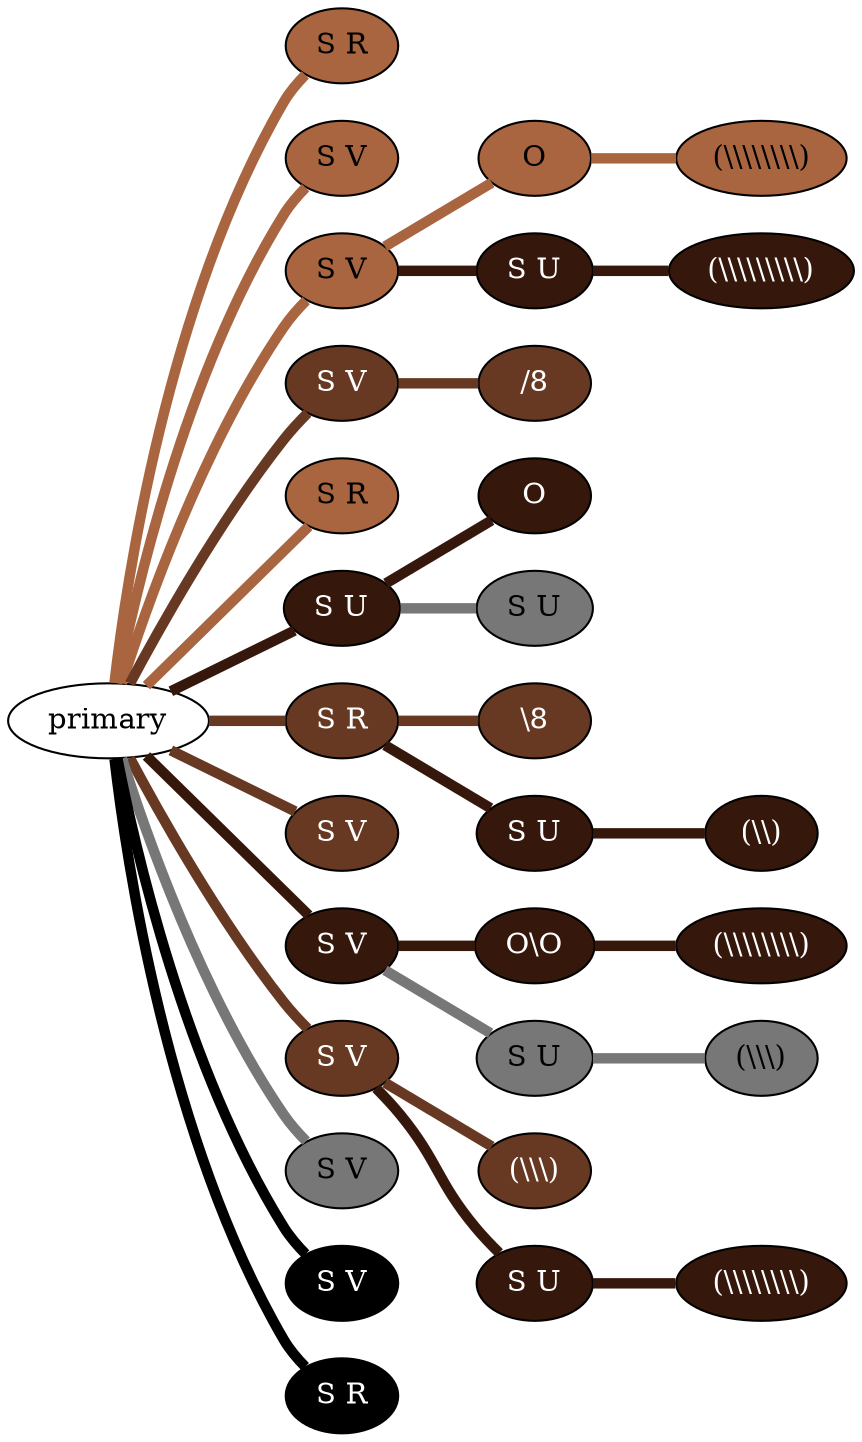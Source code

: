 graph {
 graph [rankdir=LR]
"1" [qtype="pendant_node", pendant_colors="#A86540", pendant_ply="S", pendant_attach="R", pendant_length="0.5", label="S R", style=filled, fillcolor="#A86540", fontcolor="#000000"]
"primary" -- "1" [qtype="pendant_link",penwidth=5,color="#A86540"]
"2" [qtype="pendant_node", pendant_colors="#A86540", pendant_ply="S", pendant_attach="V", pendant_length="16.0", label="S V", style=filled, fillcolor="#A86540", fontcolor="#000000"]
"primary" -- "2" [qtype="pendant_link",penwidth=5,color="#A86540"]
"3" [qtype="pendant_node", pendant_colors="#A86540", pendant_ply="S", pendant_attach="V", pendant_length="32.0", label="S V", style=filled, fillcolor="#A86540", fontcolor="#000000"]
"primary" -- "3" [qtype="pendant_link",penwidth=5,color="#A86540"]
"3:0" [qtype="knot_node", knot_value="1", knot_type="S", knot_position="10.5", knot_spin="Z", label="O", style=filled, fillcolor="#A86540" , fontcolor="#000000"]
"3" -- "3:0" [qtype="knot_link",penwidth=5,color="#A86540"]
"3:1" [qtype="knot_node", knot_value="8", knot_type="L", knot_position="20.0", knot_spin="Z", label="(\\\\\\\\\\\\\\\\)", style=filled, fillcolor="#A86540" , fontcolor="#000000"]
"3:0" -- "3:1" [qtype="knot_link",penwidth=5,color="#A86540"]
"3s1" [qtype="pendant_node", pendant_colors="#35170C,#777777", pendant_ply="S", pendant_attach="U", pendant_length="31.0", label="S U", style=filled, fillcolor="#35170C", fontcolor="#ffffff"]
"3" -- "3s1" [qtype="pendant_link",penwidth=5,color="#35170C"]
"3s1:0" [qtype="knot_node", knot_value="9", knot_type="L", knot_position="13.5", knot_spin="Z", label="(\\\\\\\\\\\\\\\\\\)", style=filled, fillcolor="#35170C" , fontcolor="#ffffff"]
"3s1" -- "3s1:0" [qtype="knot_link",penwidth=5,color="#35170C"]
"4" [qtype="pendant_node", pendant_colors="#673923", pendant_ply="S", pendant_attach="V", pendant_length="39.5", label="S V", style=filled, fillcolor="#673923", fontcolor="#ffffff"]
"primary" -- "4" [qtype="pendant_link",penwidth=5,color="#673923"]
"4:0" [qtype="knot_node", knot_value="1", knot_type="E", knot_position="20.0", knot_spin="S", label="/8", style=filled, fillcolor="#673923" , fontcolor="#ffffff"]
"4" -- "4:0" [qtype="knot_link",penwidth=5,color="#673923"]
"5" [qtype="pendant_node", pendant_colors="#A86540", pendant_ply="S", pendant_attach="R", pendant_length="21.0", label="S R", style=filled, fillcolor="#A86540", fontcolor="#000000"]
"primary" -- "5" [qtype="pendant_link",penwidth=5,color="#A86540"]
"6" [qtype="pendant_node", pendant_colors="#35170C", pendant_ply="S", pendant_attach="U", pendant_length="31.0", label="S U", style=filled, fillcolor="#35170C", fontcolor="#ffffff"]
"primary" -- "6" [qtype="pendant_link",penwidth=5,color="#35170C"]
"6:0" [qtype="knot_node", knot_value="1", knot_type="S", knot_position="9.5", knot_spin="Z", label="O", style=filled, fillcolor="#35170C" , fontcolor="#ffffff"]
"6" -- "6:0" [qtype="knot_link",penwidth=5,color="#35170C"]
"6s1" [qtype="pendant_node", pendant_colors="#777777", pendant_ply="S", pendant_attach="U", pendant_length="32.0", label="S U", style=filled, fillcolor="#777777", fontcolor="#000000"]
"6" -- "6s1" [qtype="pendant_link",penwidth=5,color="#777777"]
"7" [qtype="pendant_node", pendant_colors="#673923", pendant_ply="S", pendant_attach="R", pendant_length="18.5", label="S R", style=filled, fillcolor="#673923", fontcolor="#ffffff"]
"primary" -- "7" [qtype="pendant_link",penwidth=5,color="#673923"]
"7:0" [qtype="knot_node", knot_value="1", knot_type="E", knot_position="12.0", knot_spin="Z", label="\\8", style=filled, fillcolor="#673923" , fontcolor="#ffffff"]
"7" -- "7:0" [qtype="knot_link",penwidth=5,color="#673923"]
"7s1" [qtype="pendant_node", pendant_colors="#35170C", pendant_ply="S", pendant_attach="U", pendant_length="13.0", label="S U", style=filled, fillcolor="#35170C", fontcolor="#ffffff"]
"7" -- "7s1" [qtype="pendant_link",penwidth=5,color="#35170C"]
"7s1:0" [qtype="knot_node", knot_value="2", knot_type="L", knot_position="8.0", knot_spin="Z", label="(\\\\)", style=filled, fillcolor="#35170C" , fontcolor="#ffffff"]
"7s1" -- "7s1:0" [qtype="knot_link",penwidth=5,color="#35170C"]
"8" [qtype="pendant_node", pendant_colors="#673923", pendant_ply="S", pendant_attach="V", pendant_length="40.0", label="S V", style=filled, fillcolor="#673923", fontcolor="#ffffff"]
"primary" -- "8" [qtype="pendant_link",penwidth=5,color="#673923"]
"9" [qtype="pendant_node", pendant_colors="#35170C,#777777", pendant_ply="S", pendant_attach="V", pendant_length="24.0", label="S V", style=filled, fillcolor="#35170C", fontcolor="#ffffff"]
"primary" -- "9" [qtype="pendant_link",penwidth=5,color="#35170C"]
"9:0" [qtype="knot_node", knot_value="2", knot_type="S", knot_position="9.0", knot_spin="Z", label="O\\O", style=filled, fillcolor="#35170C" , fontcolor="#ffffff"]
"9" -- "9:0" [qtype="knot_link",penwidth=5,color="#35170C"]
"9:1" [qtype="knot_node", knot_value="8", knot_type="L", knot_position="17.0", knot_spin="Z", label="(\\\\\\\\\\\\\\\\)", style=filled, fillcolor="#35170C" , fontcolor="#ffffff"]
"9:0" -- "9:1" [qtype="knot_link",penwidth=5,color="#35170C"]
"9s1" [qtype="pendant_node", pendant_colors="#777777", pendant_ply="S", pendant_attach="U", pendant_length="17.0", label="S U", style=filled, fillcolor="#777777", fontcolor="#000000"]
"9" -- "9s1" [qtype="pendant_link",penwidth=5,color="#777777"]
"9s1:0" [qtype="knot_node", knot_value="3", knot_type="L", knot_position="11.5", knot_spin="Z", label="(\\\\\\)", style=filled, fillcolor="#777777" , fontcolor="#000000"]
"9s1" -- "9s1:0" [qtype="knot_link",penwidth=5,color="#777777"]
"10" [qtype="pendant_node", pendant_colors="#673923", pendant_ply="S", pendant_attach="V", pendant_length="33.0", label="S V", style=filled, fillcolor="#673923", fontcolor="#ffffff"]
"primary" -- "10" [qtype="pendant_link",penwidth=5,color="#673923"]
"10:0" [qtype="knot_node", knot_value="3", knot_type="L", knot_position="11.5", knot_spin="Z", label="(\\\\\\)", style=filled, fillcolor="#673923" , fontcolor="#ffffff"]
"10" -- "10:0" [qtype="knot_link",penwidth=5,color="#673923"]
"10s1" [qtype="pendant_node", pendant_colors="#35170C,#777777", pendant_ply="S", pendant_attach="U", pendant_length="35.0", label="S U", style=filled, fillcolor="#35170C", fontcolor="#ffffff"]
"10" -- "10s1" [qtype="pendant_link",penwidth=5,color="#35170C"]
"10s1:0" [qtype="knot_node", knot_value="8", knot_type="L", knot_position="15.5", knot_spin="Z", label="(\\\\\\\\\\\\\\\\)", style=filled, fillcolor="#35170C" , fontcolor="#ffffff"]
"10s1" -- "10s1:0" [qtype="knot_link",penwidth=5,color="#35170C"]
"11" [qtype="pendant_node", pendant_colors="#777777", pendant_ply="S", pendant_attach="V", pendant_length="49.5", label="S V", style=filled, fillcolor="#777777", fontcolor="#000000"]
"primary" -- "11" [qtype="pendant_link",penwidth=5,color="#777777"]
"12" [qtype="pendant_node", pendant_colors="#000000", pendant_ply="S", pendant_attach="V", pendant_length="29.0", label="S V", style=filled, fillcolor="#000000", fontcolor="#ffffff"]
"primary" -- "12" [qtype="pendant_link",penwidth=5,color="#000000"]
"13" [qtype="pendant_node", pendant_colors="#000000", pendant_ply="S", pendant_attach="R", pendant_length="36.0", label="S R", style=filled, fillcolor="#000000", fontcolor="#ffffff"]
"primary" -- "13" [qtype="pendant_link",penwidth=5,color="#000000"]
}
